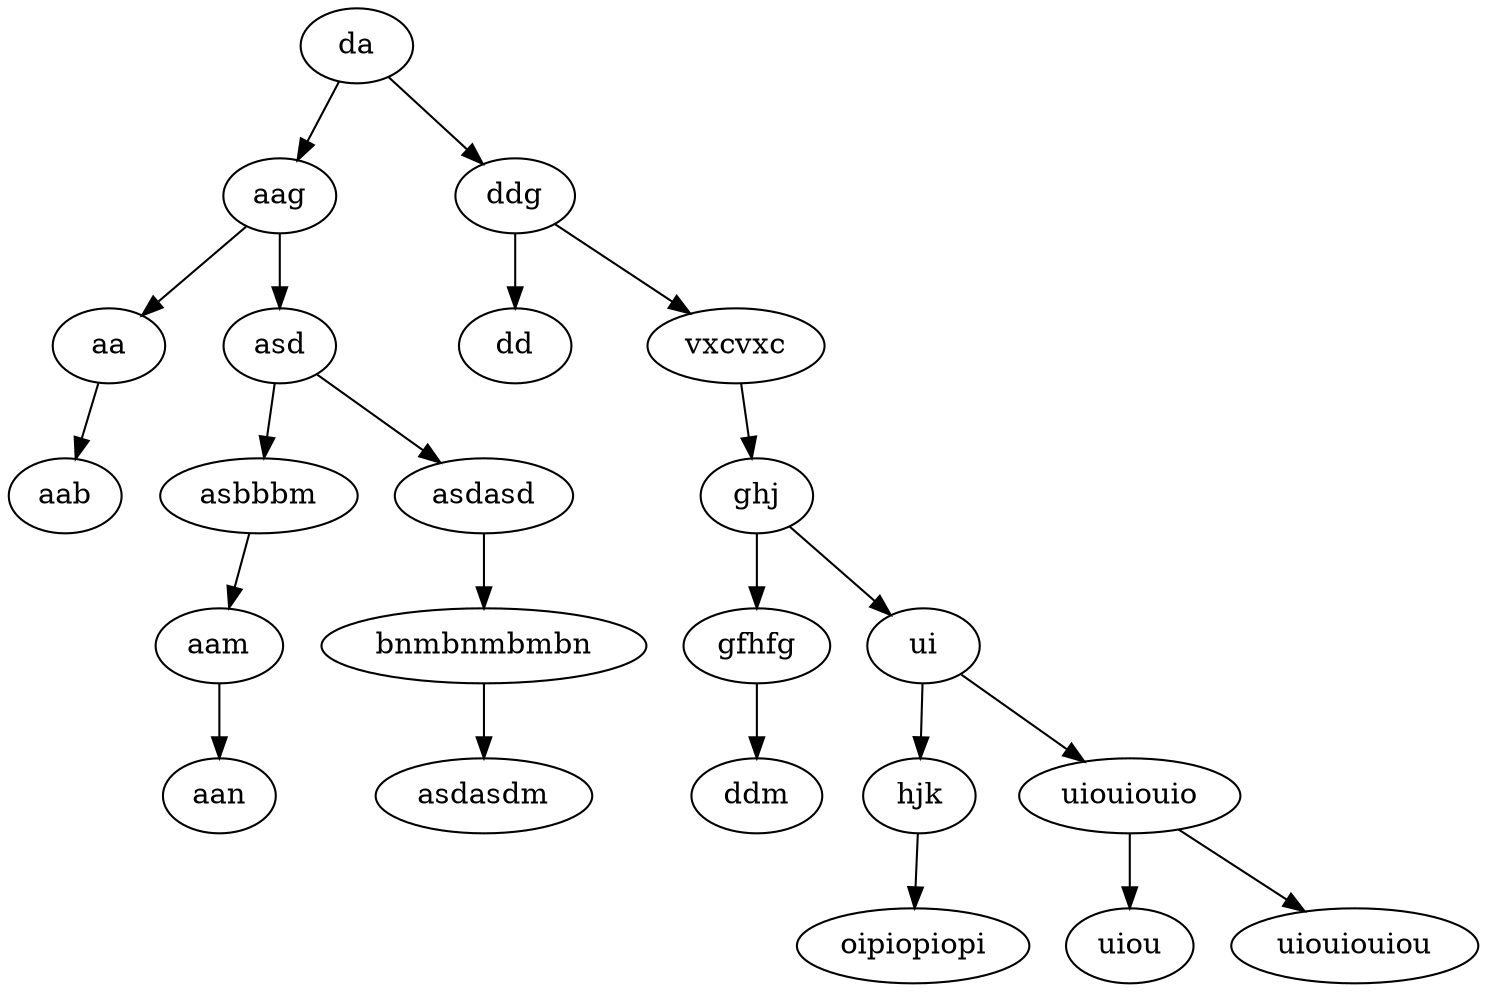 digraph tree {
da;
da -> aag;
da -> ddg;
ddg;
ddg -> dd;
ddg -> vxcvxc;
vxcvxc;
vxcvxc -> ghj;
ghj;
ghj -> gfhfg;
ghj -> ui;
ui;
ui -> hjk;
ui -> uiouiouio;
uiouiouio;
uiouiouio -> uiou;
uiouiouio -> uiouiouiou;
uiouiouiou;
uiou;
hjk;
hjk -> oipiopiopi;
oipiopiopi;
gfhfg;
gfhfg -> ddm;
ddm;
dd;
aag;
aag -> aa;
aag -> asd;
asd;
asd -> asbbbm;
asd -> asdasd;
asdasd;
asdasd -> bnmbnmbmbn;
bnmbnmbmbn;
bnmbnmbmbn -> asdasdm;
asdasdm;
asbbbm;
asbbbm -> aam;
aam;
aam -> aan;
aan;
aa;
aa -> aab;
aab;
}
